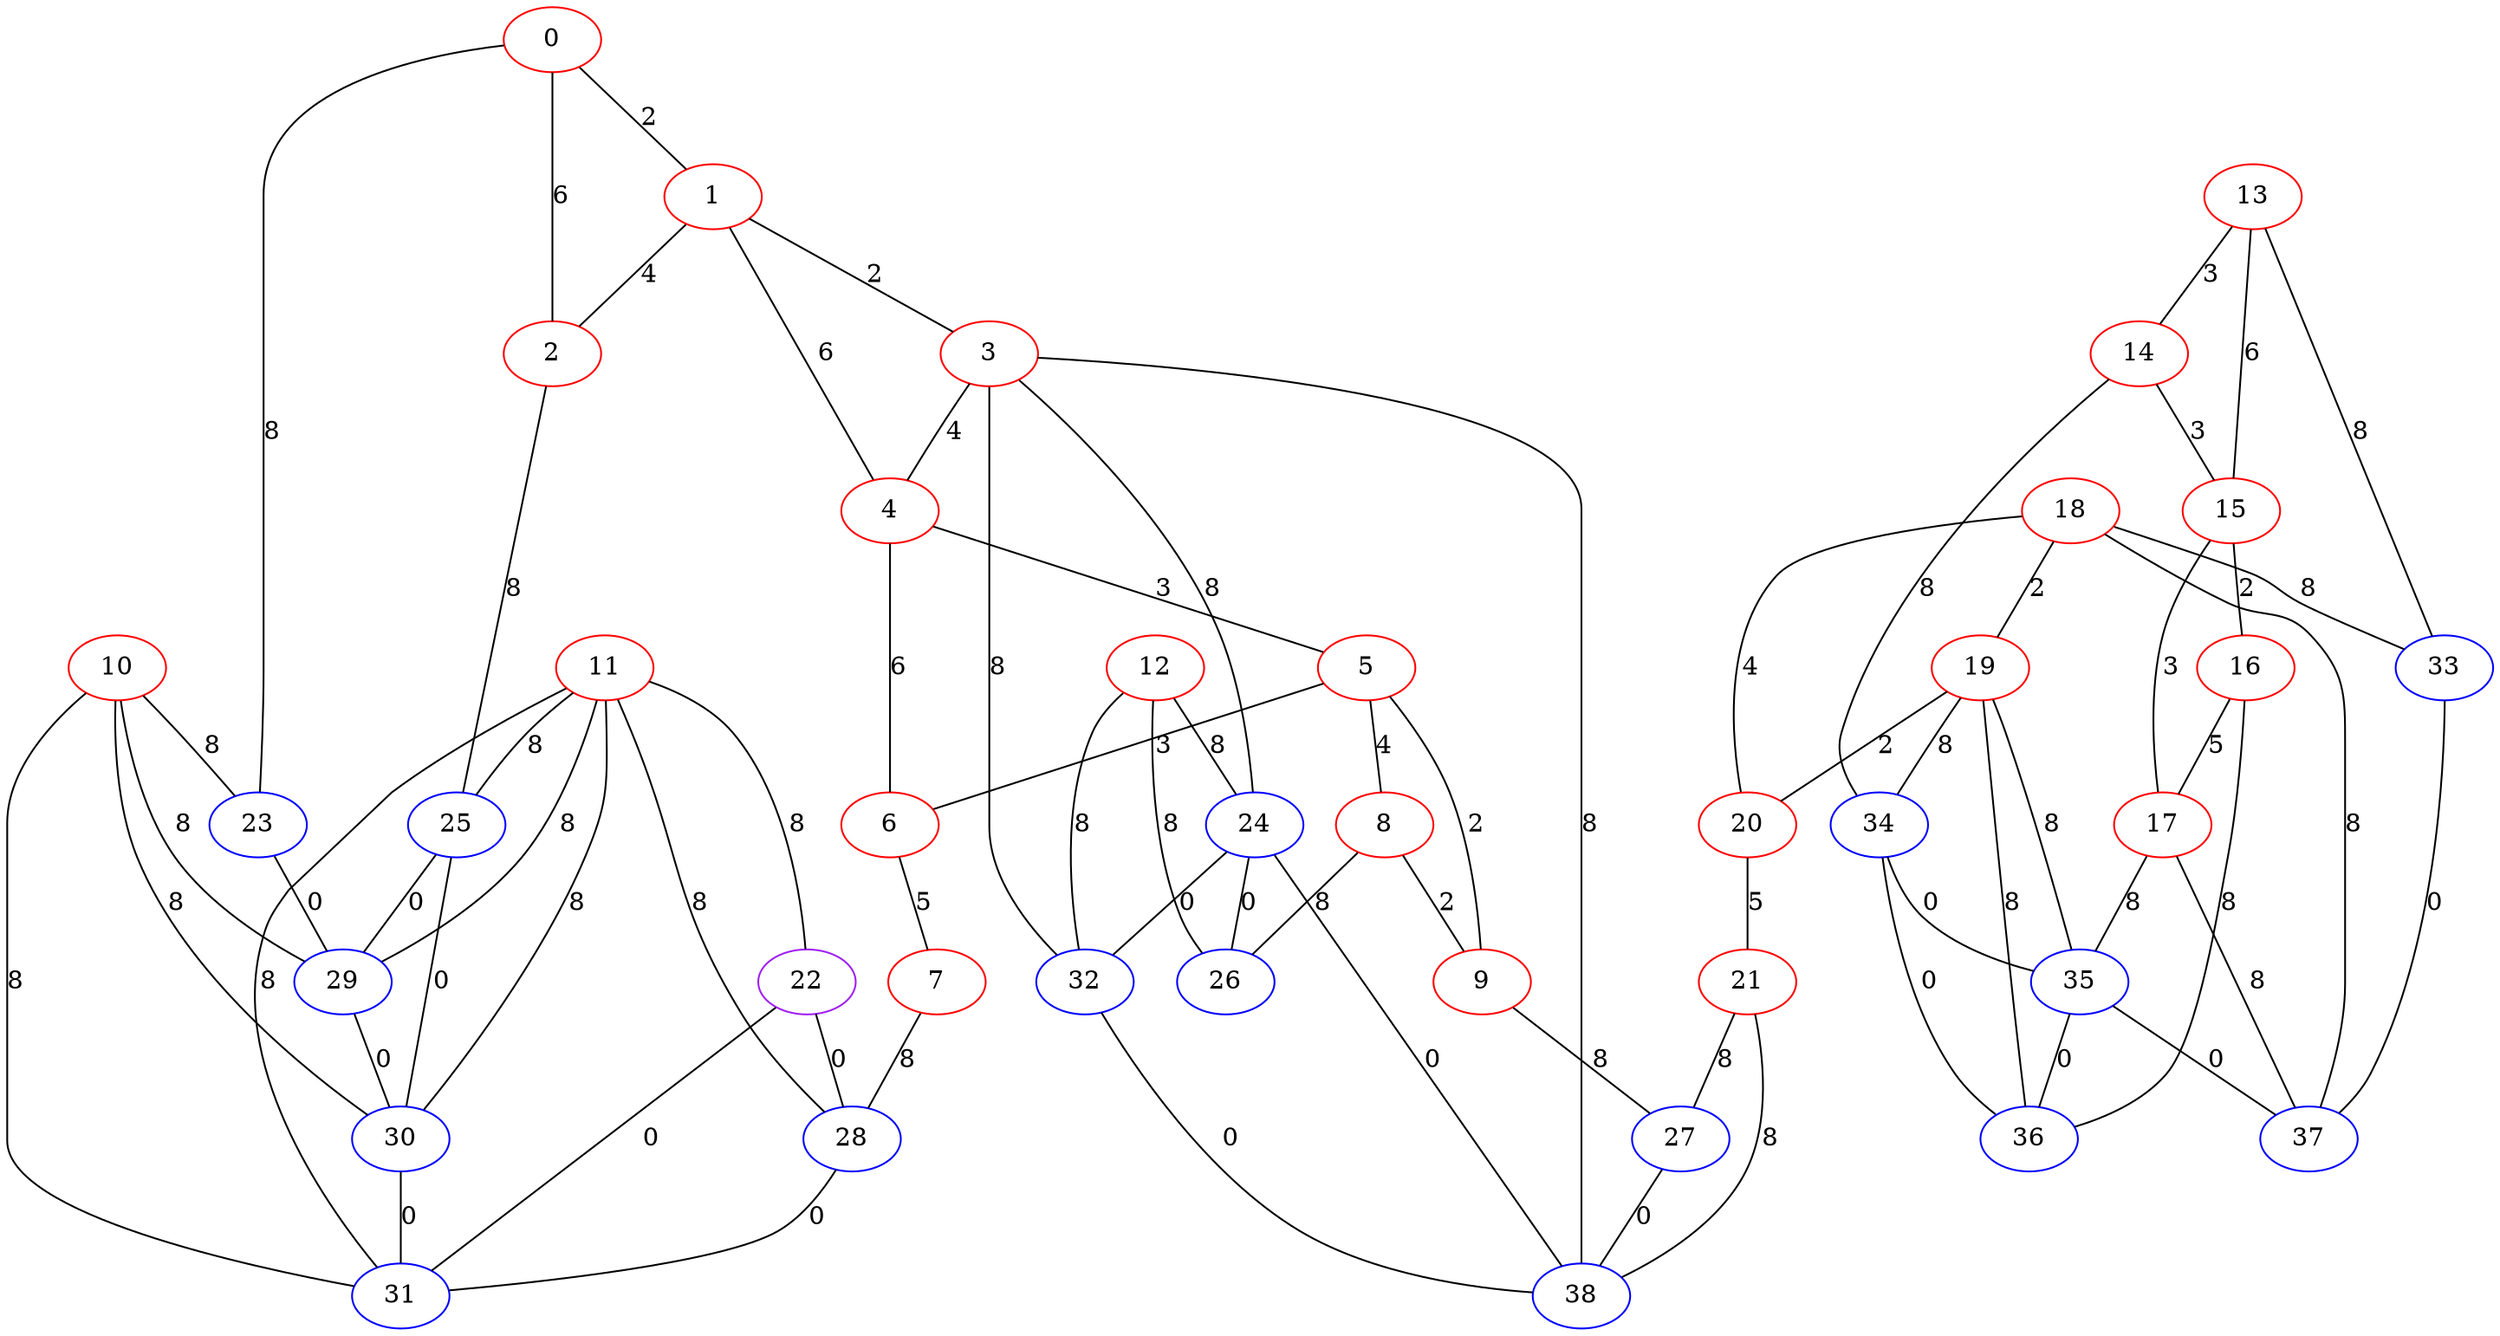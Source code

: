 graph "" {
0 [color=red, weight=1];
1 [color=red, weight=1];
2 [color=red, weight=1];
3 [color=red, weight=1];
4 [color=red, weight=1];
5 [color=red, weight=1];
6 [color=red, weight=1];
7 [color=red, weight=1];
8 [color=red, weight=1];
9 [color=red, weight=1];
10 [color=red, weight=1];
11 [color=red, weight=1];
12 [color=red, weight=1];
13 [color=red, weight=1];
14 [color=red, weight=1];
15 [color=red, weight=1];
16 [color=red, weight=1];
17 [color=red, weight=1];
18 [color=red, weight=1];
19 [color=red, weight=1];
20 [color=red, weight=1];
21 [color=red, weight=1];
22 [color=purple, weight=4];
23 [color=blue, weight=3];
24 [color=blue, weight=3];
25 [color=blue, weight=3];
26 [color=blue, weight=3];
27 [color=blue, weight=3];
28 [color=blue, weight=3];
29 [color=blue, weight=3];
30 [color=blue, weight=3];
31 [color=blue, weight=3];
32 [color=blue, weight=3];
33 [color=blue, weight=3];
34 [color=blue, weight=3];
35 [color=blue, weight=3];
36 [color=blue, weight=3];
37 [color=blue, weight=3];
38 [color=blue, weight=3];
0 -- 1  [key=0, label=2];
0 -- 2  [key=0, label=6];
0 -- 23  [key=0, label=8];
1 -- 2  [key=0, label=4];
1 -- 3  [key=0, label=2];
1 -- 4  [key=0, label=6];
2 -- 25  [key=0, label=8];
3 -- 24  [key=0, label=8];
3 -- 4  [key=0, label=4];
3 -- 38  [key=0, label=8];
3 -- 32  [key=0, label=8];
4 -- 5  [key=0, label=3];
4 -- 6  [key=0, label=6];
5 -- 8  [key=0, label=4];
5 -- 9  [key=0, label=2];
5 -- 6  [key=0, label=3];
6 -- 7  [key=0, label=5];
7 -- 28  [key=0, label=8];
8 -- 9  [key=0, label=2];
8 -- 26  [key=0, label=8];
9 -- 27  [key=0, label=8];
10 -- 23  [key=0, label=8];
10 -- 29  [key=0, label=8];
10 -- 30  [key=0, label=8];
10 -- 31  [key=0, label=8];
11 -- 22  [key=0, label=8];
11 -- 25  [key=0, label=8];
11 -- 28  [key=0, label=8];
11 -- 29  [key=0, label=8];
11 -- 30  [key=0, label=8];
11 -- 31  [key=0, label=8];
12 -- 24  [key=0, label=8];
12 -- 32  [key=0, label=8];
12 -- 26  [key=0, label=8];
13 -- 33  [key=0, label=8];
13 -- 14  [key=0, label=3];
13 -- 15  [key=0, label=6];
14 -- 34  [key=0, label=8];
14 -- 15  [key=0, label=3];
15 -- 16  [key=0, label=2];
15 -- 17  [key=0, label=3];
16 -- 17  [key=0, label=5];
16 -- 36  [key=0, label=8];
17 -- 35  [key=0, label=8];
17 -- 37  [key=0, label=8];
18 -- 33  [key=0, label=8];
18 -- 19  [key=0, label=2];
18 -- 20  [key=0, label=4];
18 -- 37  [key=0, label=8];
19 -- 36  [key=0, label=8];
19 -- 35  [key=0, label=8];
19 -- 20  [key=0, label=2];
19 -- 34  [key=0, label=8];
20 -- 21  [key=0, label=5];
21 -- 27  [key=0, label=8];
21 -- 38  [key=0, label=8];
22 -- 28  [key=0, label=0];
22 -- 31  [key=0, label=0];
23 -- 29  [key=0, label=0];
24 -- 32  [key=0, label=0];
24 -- 26  [key=0, label=0];
24 -- 38  [key=0, label=0];
25 -- 29  [key=0, label=0];
25 -- 30  [key=0, label=0];
27 -- 38  [key=0, label=0];
28 -- 31  [key=0, label=0];
29 -- 30  [key=0, label=0];
30 -- 31  [key=0, label=0];
32 -- 38  [key=0, label=0];
33 -- 37  [key=0, label=0];
34 -- 35  [key=0, label=0];
34 -- 36  [key=0, label=0];
35 -- 36  [key=0, label=0];
35 -- 37  [key=0, label=0];
}
